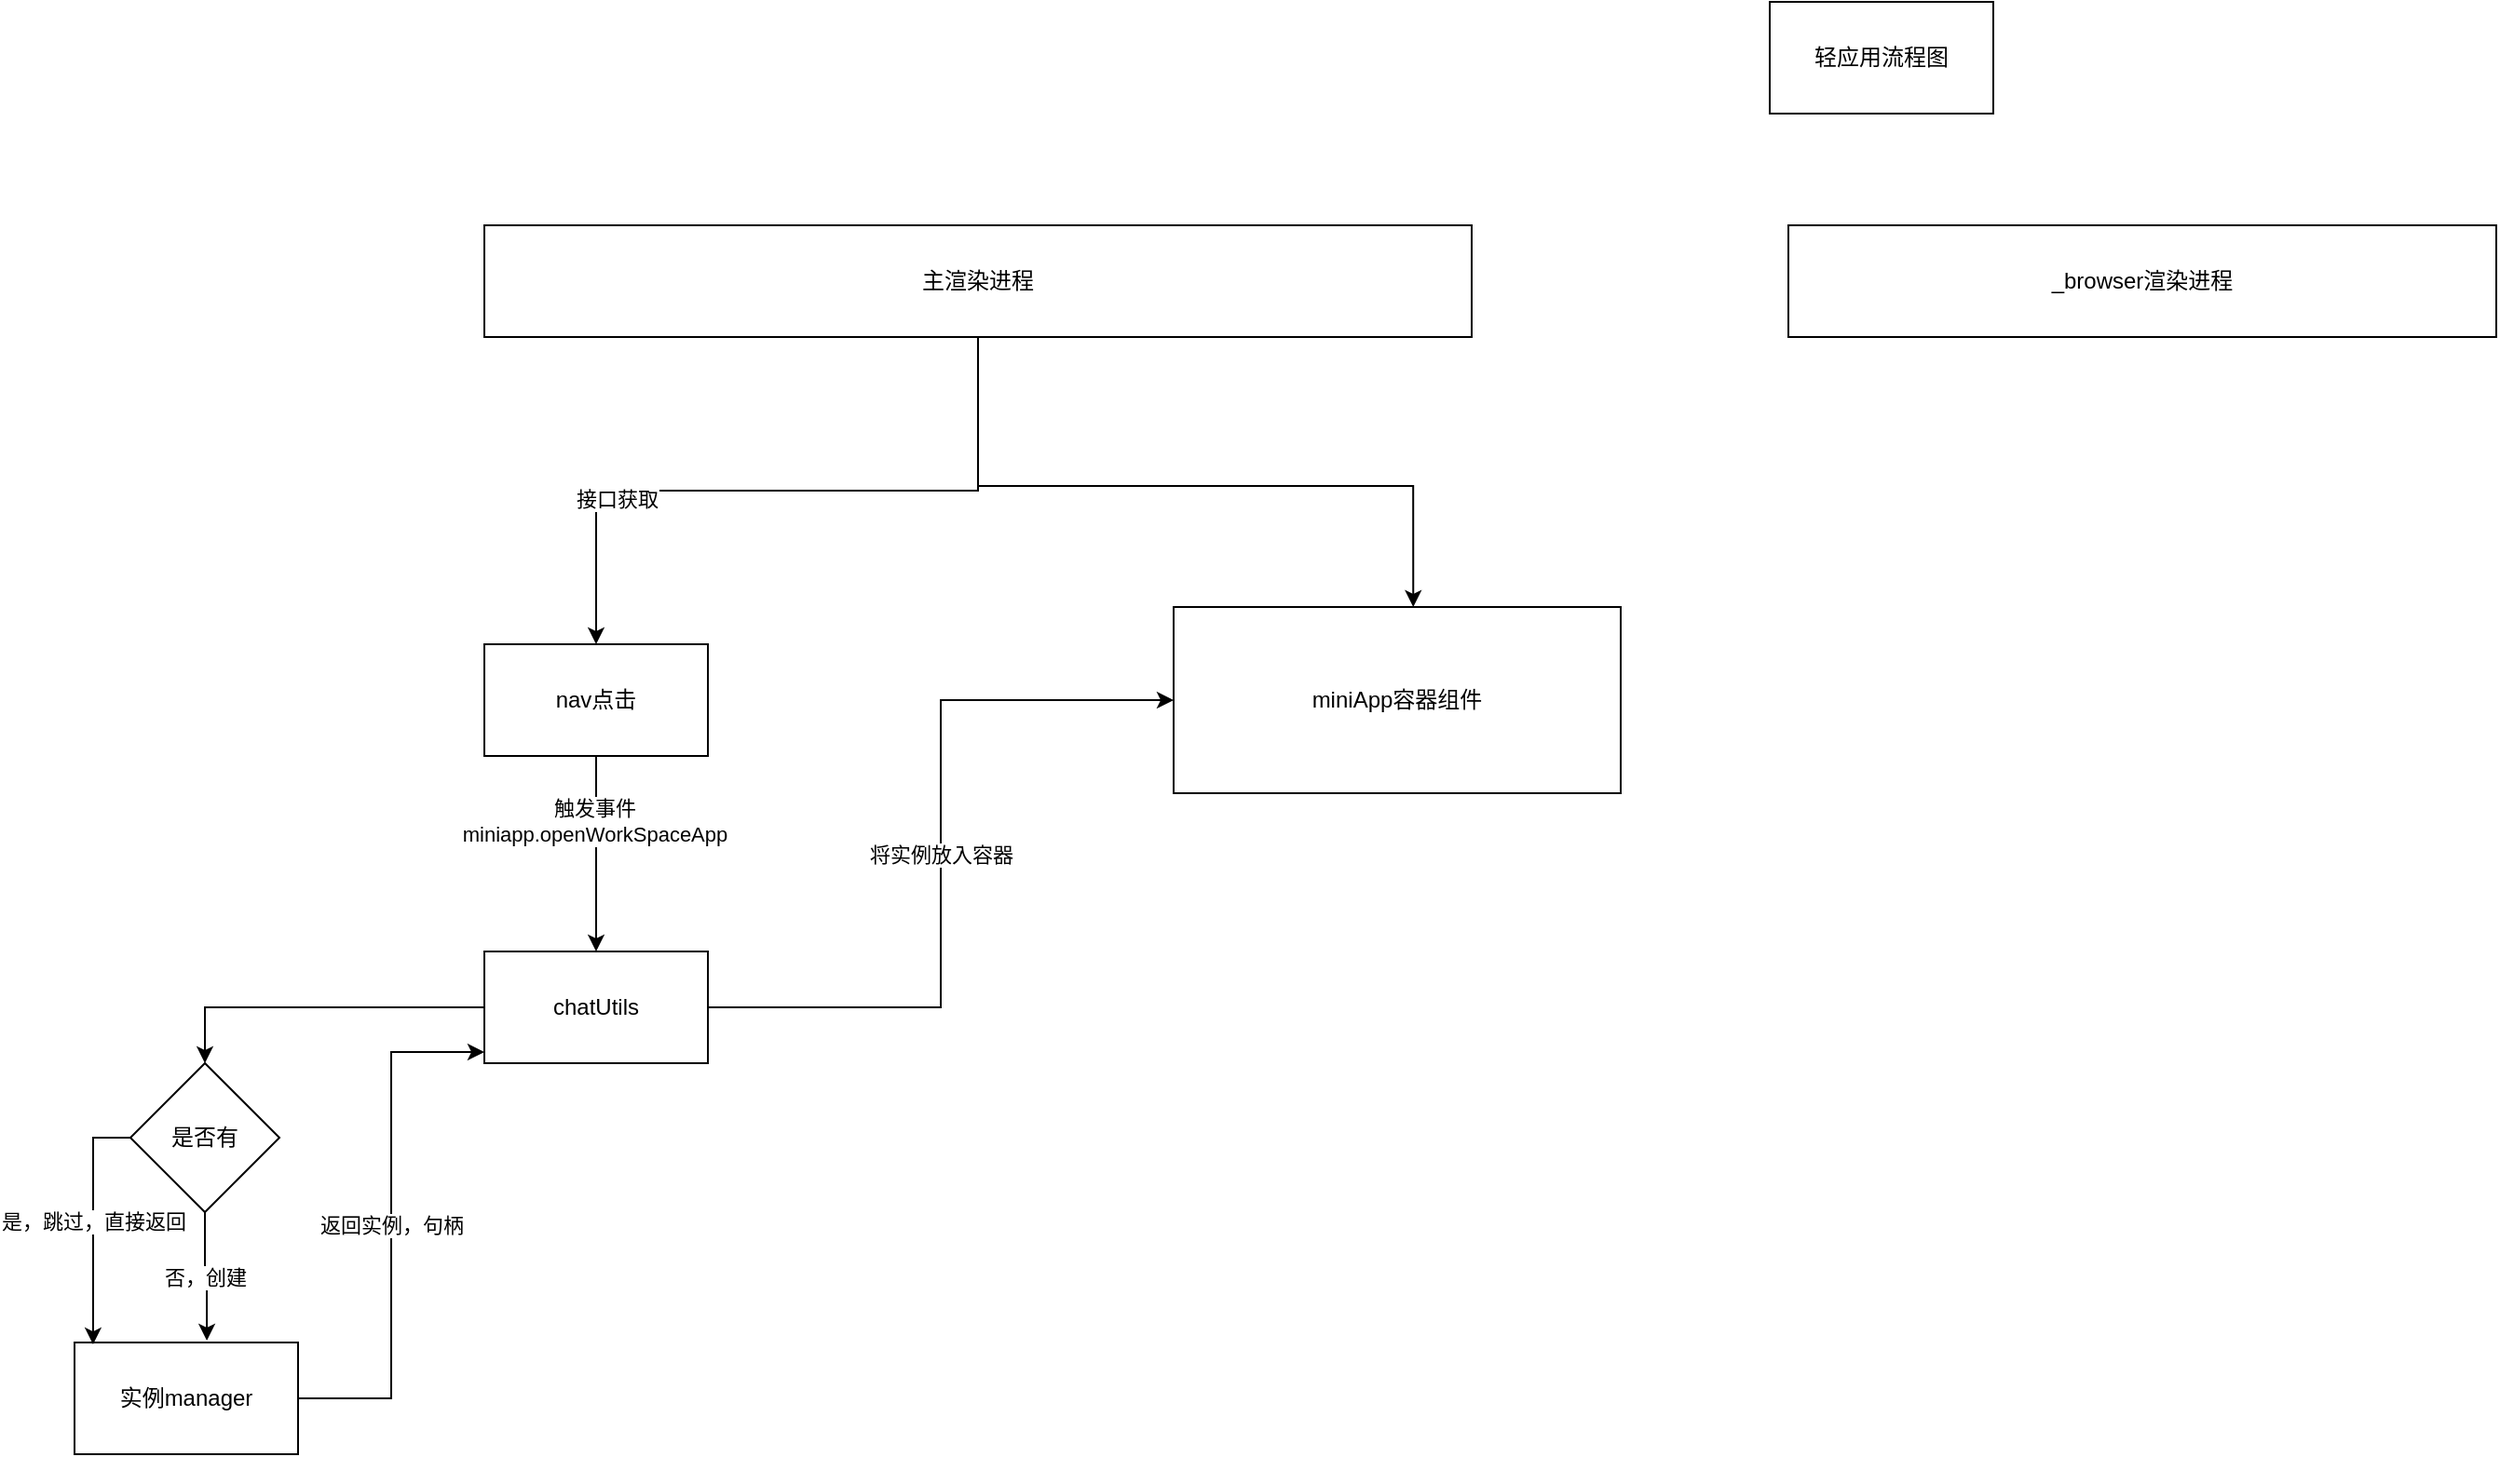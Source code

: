 <mxfile version="14.8.1" type="github">
  <diagram id="C5RBs43oDa-KdzZeNtuy" name="Page-1">
    <mxGraphModel dx="4246" dy="513" grid="1" gridSize="10" guides="1" tooltips="1" connect="1" arrows="1" fold="1" page="1" pageScale="1" pageWidth="3300" pageHeight="4681" math="0" shadow="0">
      <root>
        <mxCell id="WIyWlLk6GJQsqaUBKTNV-0" />
        <mxCell id="WIyWlLk6GJQsqaUBKTNV-1" parent="WIyWlLk6GJQsqaUBKTNV-0" />
        <mxCell id="oGFo_yI1p33Fg8JBBFnu-0" value="轻应用流程图" style="rounded=0;whiteSpace=wrap;html=1;" vertex="1" parent="WIyWlLk6GJQsqaUBKTNV-1">
          <mxGeometry x="950" y="30" width="120" height="60" as="geometry" />
        </mxCell>
        <mxCell id="oGFo_yI1p33Fg8JBBFnu-15" style="edgeStyle=orthogonalEdgeStyle;rounded=0;orthogonalLoop=1;jettySize=auto;html=1;entryX=0.536;entryY=0;entryDx=0;entryDy=0;entryPerimeter=0;" edge="1" parent="WIyWlLk6GJQsqaUBKTNV-1" source="oGFo_yI1p33Fg8JBBFnu-2" target="oGFo_yI1p33Fg8JBBFnu-4">
          <mxGeometry relative="1" as="geometry">
            <Array as="points">
              <mxPoint x="525" y="290" />
              <mxPoint x="759" y="290" />
            </Array>
          </mxGeometry>
        </mxCell>
        <mxCell id="oGFo_yI1p33Fg8JBBFnu-16" style="edgeStyle=orthogonalEdgeStyle;rounded=0;orthogonalLoop=1;jettySize=auto;html=1;entryX=0.5;entryY=0;entryDx=0;entryDy=0;" edge="1" parent="WIyWlLk6GJQsqaUBKTNV-1" source="oGFo_yI1p33Fg8JBBFnu-2" target="oGFo_yI1p33Fg8JBBFnu-5">
          <mxGeometry relative="1" as="geometry" />
        </mxCell>
        <mxCell id="oGFo_yI1p33Fg8JBBFnu-38" value="接口获取" style="edgeLabel;html=1;align=center;verticalAlign=middle;resizable=0;points=[];" vertex="1" connectable="0" parent="oGFo_yI1p33Fg8JBBFnu-16">
          <mxGeometry x="0.5" y="4" relative="1" as="geometry">
            <mxPoint x="1" as="offset" />
          </mxGeometry>
        </mxCell>
        <mxCell id="oGFo_yI1p33Fg8JBBFnu-2" value="主渲染进程" style="rounded=0;whiteSpace=wrap;html=1;" vertex="1" parent="WIyWlLk6GJQsqaUBKTNV-1">
          <mxGeometry x="260" y="150" width="530" height="60" as="geometry" />
        </mxCell>
        <mxCell id="oGFo_yI1p33Fg8JBBFnu-4" value="miniApp容器组件" style="rounded=0;whiteSpace=wrap;html=1;" vertex="1" parent="WIyWlLk6GJQsqaUBKTNV-1">
          <mxGeometry x="630" y="355" width="240" height="100" as="geometry" />
        </mxCell>
        <mxCell id="oGFo_yI1p33Fg8JBBFnu-18" style="edgeStyle=orthogonalEdgeStyle;rounded=0;orthogonalLoop=1;jettySize=auto;html=1;entryX=0.5;entryY=0;entryDx=0;entryDy=0;" edge="1" parent="WIyWlLk6GJQsqaUBKTNV-1" source="oGFo_yI1p33Fg8JBBFnu-5" target="oGFo_yI1p33Fg8JBBFnu-11">
          <mxGeometry relative="1" as="geometry" />
        </mxCell>
        <mxCell id="oGFo_yI1p33Fg8JBBFnu-19" value="触发事件&lt;br&gt;&lt;span style=&quot;font-size: 11px&quot;&gt;miniapp.openWorkSpaceApp&lt;/span&gt;" style="edgeLabel;html=1;align=center;verticalAlign=middle;resizable=0;points=[];" vertex="1" connectable="0" parent="oGFo_yI1p33Fg8JBBFnu-18">
          <mxGeometry x="-0.333" y="-1" relative="1" as="geometry">
            <mxPoint as="offset" />
          </mxGeometry>
        </mxCell>
        <mxCell id="oGFo_yI1p33Fg8JBBFnu-5" value="nav点击" style="rounded=0;whiteSpace=wrap;html=1;" vertex="1" parent="WIyWlLk6GJQsqaUBKTNV-1">
          <mxGeometry x="260" y="375" width="120" height="60" as="geometry" />
        </mxCell>
        <mxCell id="oGFo_yI1p33Fg8JBBFnu-26" style="edgeStyle=orthogonalEdgeStyle;rounded=0;orthogonalLoop=1;jettySize=auto;html=1;entryX=0.5;entryY=0;entryDx=0;entryDy=0;" edge="1" parent="WIyWlLk6GJQsqaUBKTNV-1" source="oGFo_yI1p33Fg8JBBFnu-11" target="oGFo_yI1p33Fg8JBBFnu-22">
          <mxGeometry relative="1" as="geometry" />
        </mxCell>
        <mxCell id="oGFo_yI1p33Fg8JBBFnu-37" value="将实例放入容器" style="edgeStyle=orthogonalEdgeStyle;rounded=0;orthogonalLoop=1;jettySize=auto;html=1;entryX=0;entryY=0.5;entryDx=0;entryDy=0;" edge="1" parent="WIyWlLk6GJQsqaUBKTNV-1" source="oGFo_yI1p33Fg8JBBFnu-11" target="oGFo_yI1p33Fg8JBBFnu-4">
          <mxGeometry relative="1" as="geometry" />
        </mxCell>
        <mxCell id="oGFo_yI1p33Fg8JBBFnu-11" value="chatUtils" style="rounded=0;whiteSpace=wrap;html=1;" vertex="1" parent="WIyWlLk6GJQsqaUBKTNV-1">
          <mxGeometry x="260" y="540" width="120" height="60" as="geometry" />
        </mxCell>
        <mxCell id="oGFo_yI1p33Fg8JBBFnu-20" value="实例manager" style="rounded=0;whiteSpace=wrap;html=1;" vertex="1" parent="WIyWlLk6GJQsqaUBKTNV-1">
          <mxGeometry x="40" y="750" width="120" height="60" as="geometry" />
        </mxCell>
        <mxCell id="oGFo_yI1p33Fg8JBBFnu-24" value="否，创建" style="edgeStyle=orthogonalEdgeStyle;rounded=0;orthogonalLoop=1;jettySize=auto;html=1;exitX=0.5;exitY=1;exitDx=0;exitDy=0;entryX=0.592;entryY=-0.017;entryDx=0;entryDy=0;entryPerimeter=0;" edge="1" parent="WIyWlLk6GJQsqaUBKTNV-1" source="oGFo_yI1p33Fg8JBBFnu-22" target="oGFo_yI1p33Fg8JBBFnu-20">
          <mxGeometry relative="1" as="geometry" />
        </mxCell>
        <mxCell id="oGFo_yI1p33Fg8JBBFnu-31" value="返回实例，句柄" style="edgeStyle=orthogonalEdgeStyle;rounded=0;orthogonalLoop=1;jettySize=auto;html=1;entryX=0;entryY=0.9;entryDx=0;entryDy=0;entryPerimeter=0;exitX=1;exitY=0.5;exitDx=0;exitDy=0;" edge="1" parent="WIyWlLk6GJQsqaUBKTNV-1" source="oGFo_yI1p33Fg8JBBFnu-20" target="oGFo_yI1p33Fg8JBBFnu-11">
          <mxGeometry relative="1" as="geometry" />
        </mxCell>
        <mxCell id="oGFo_yI1p33Fg8JBBFnu-36" value="是，跳过，直接返回" style="edgeStyle=orthogonalEdgeStyle;rounded=0;orthogonalLoop=1;jettySize=auto;html=1;entryX=0.083;entryY=0.017;entryDx=0;entryDy=0;entryPerimeter=0;" edge="1" parent="WIyWlLk6GJQsqaUBKTNV-1" source="oGFo_yI1p33Fg8JBBFnu-22" target="oGFo_yI1p33Fg8JBBFnu-20">
          <mxGeometry relative="1" as="geometry">
            <Array as="points">
              <mxPoint x="50" y="640" />
            </Array>
          </mxGeometry>
        </mxCell>
        <mxCell id="oGFo_yI1p33Fg8JBBFnu-22" value="是否有" style="rhombus;whiteSpace=wrap;html=1;" vertex="1" parent="WIyWlLk6GJQsqaUBKTNV-1">
          <mxGeometry x="70" y="600" width="80" height="80" as="geometry" />
        </mxCell>
        <mxCell id="oGFo_yI1p33Fg8JBBFnu-39" value="_browser渲染进程" style="rounded=0;whiteSpace=wrap;html=1;" vertex="1" parent="WIyWlLk6GJQsqaUBKTNV-1">
          <mxGeometry x="960" y="150" width="380" height="60" as="geometry" />
        </mxCell>
      </root>
    </mxGraphModel>
  </diagram>
</mxfile>
